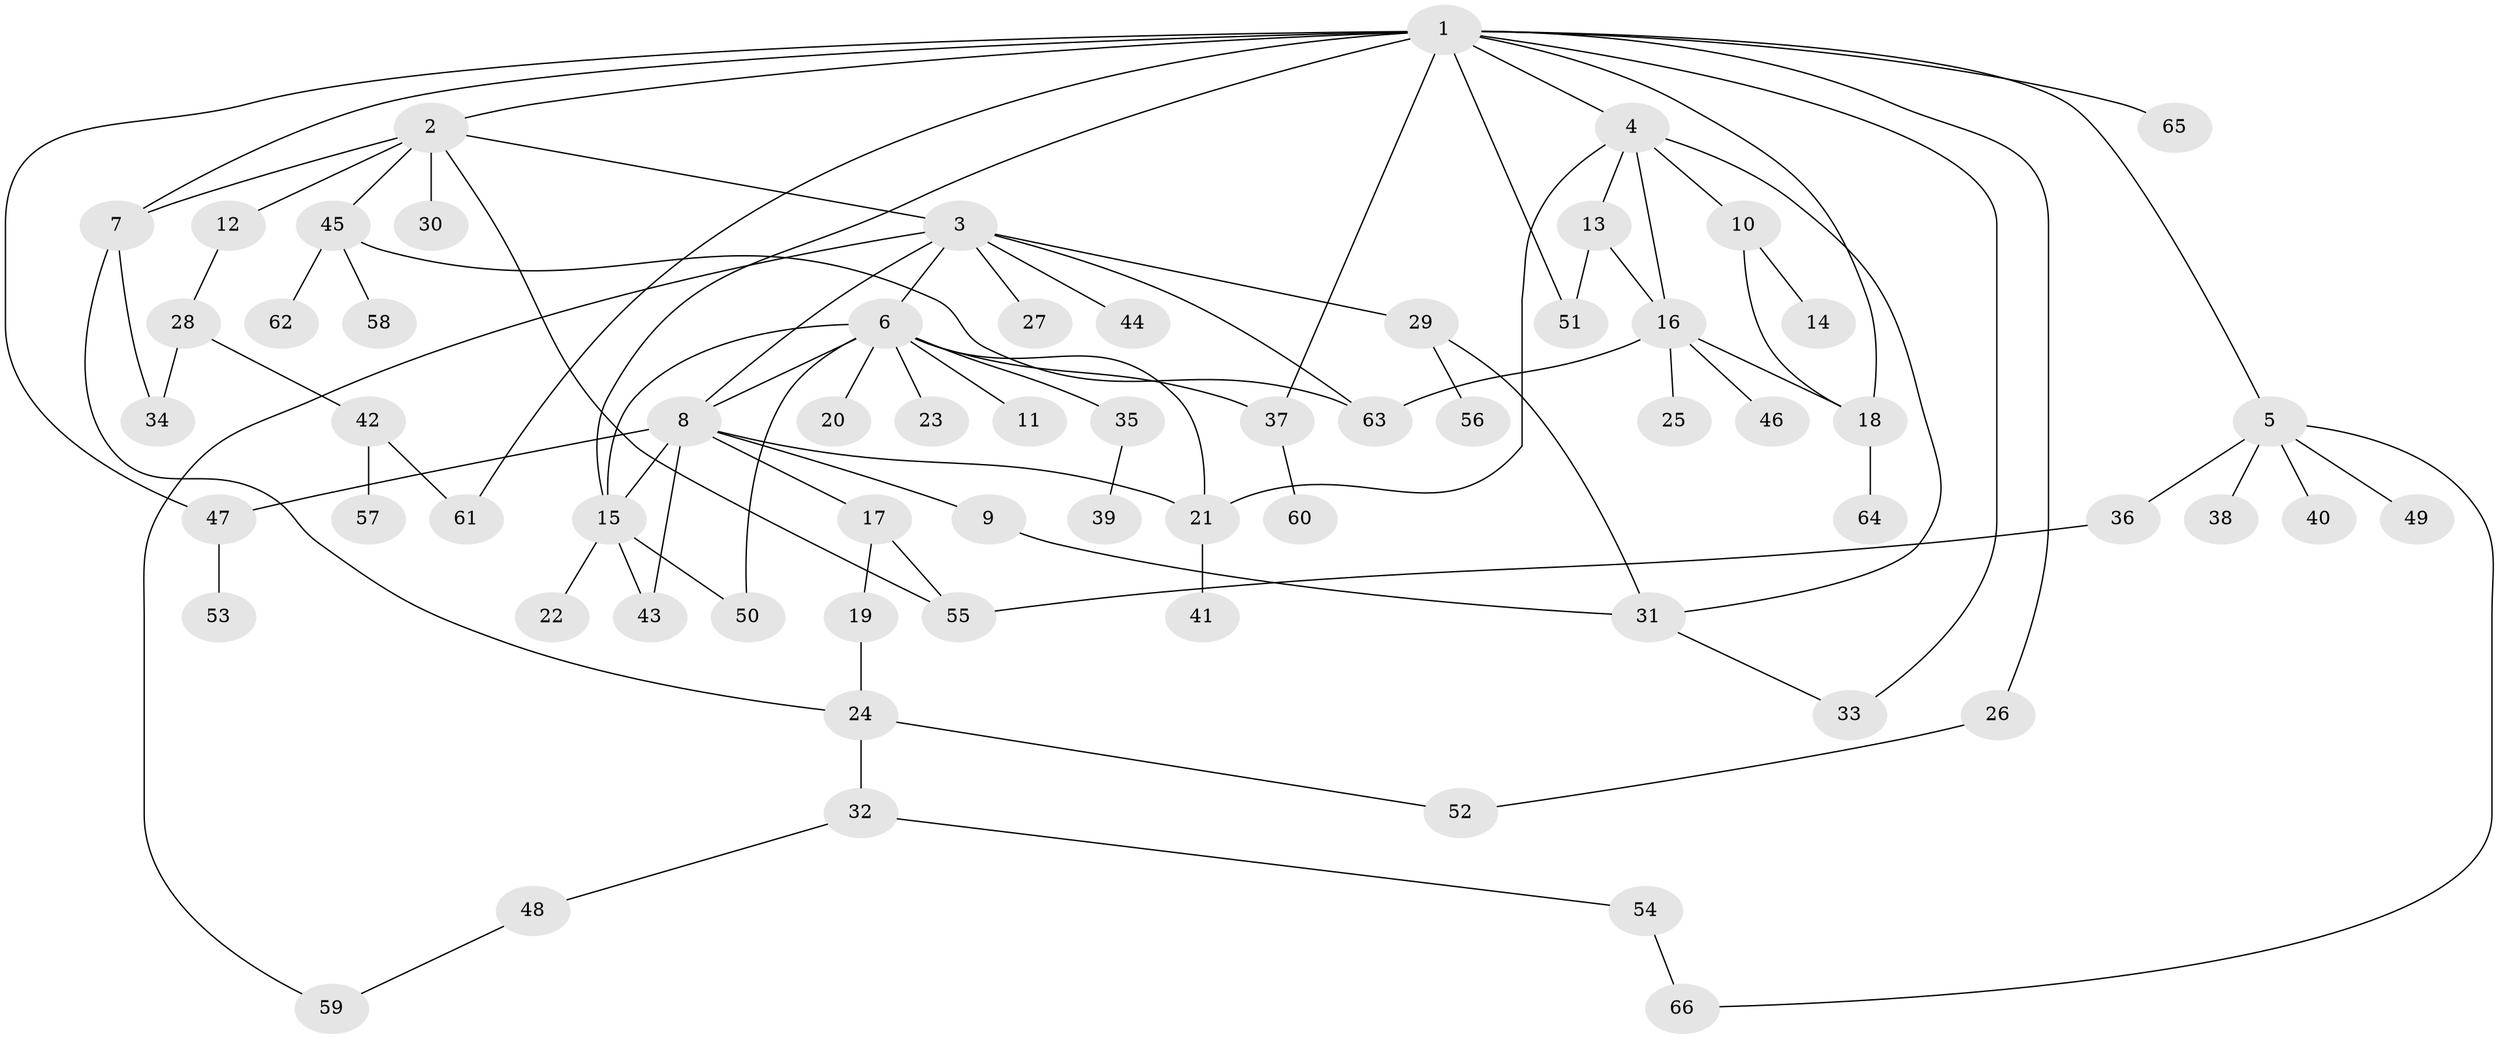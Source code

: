 // coarse degree distribution, {6: 0.07407407407407407, 2: 0.25925925925925924, 5: 0.07407407407407407, 1: 0.18518518518518517, 4: 0.1111111111111111, 7: 0.07407407407407407, 3: 0.18518518518518517, 10: 0.037037037037037035}
// Generated by graph-tools (version 1.1) at 2025/36/03/04/25 23:36:58]
// undirected, 66 vertices, 92 edges
graph export_dot {
  node [color=gray90,style=filled];
  1;
  2;
  3;
  4;
  5;
  6;
  7;
  8;
  9;
  10;
  11;
  12;
  13;
  14;
  15;
  16;
  17;
  18;
  19;
  20;
  21;
  22;
  23;
  24;
  25;
  26;
  27;
  28;
  29;
  30;
  31;
  32;
  33;
  34;
  35;
  36;
  37;
  38;
  39;
  40;
  41;
  42;
  43;
  44;
  45;
  46;
  47;
  48;
  49;
  50;
  51;
  52;
  53;
  54;
  55;
  56;
  57;
  58;
  59;
  60;
  61;
  62;
  63;
  64;
  65;
  66;
  1 -- 2;
  1 -- 4;
  1 -- 5;
  1 -- 7;
  1 -- 15;
  1 -- 18;
  1 -- 26;
  1 -- 33;
  1 -- 37;
  1 -- 47;
  1 -- 51;
  1 -- 61;
  1 -- 65;
  2 -- 3;
  2 -- 7;
  2 -- 12;
  2 -- 30;
  2 -- 45;
  2 -- 55;
  3 -- 6;
  3 -- 8;
  3 -- 27;
  3 -- 29;
  3 -- 44;
  3 -- 59;
  3 -- 63;
  4 -- 10;
  4 -- 13;
  4 -- 16;
  4 -- 21;
  4 -- 31;
  5 -- 36;
  5 -- 38;
  5 -- 40;
  5 -- 49;
  5 -- 66;
  6 -- 8;
  6 -- 11;
  6 -- 15;
  6 -- 20;
  6 -- 21;
  6 -- 23;
  6 -- 35;
  6 -- 37;
  6 -- 50;
  7 -- 24;
  7 -- 34;
  8 -- 9;
  8 -- 15;
  8 -- 17;
  8 -- 21;
  8 -- 43;
  8 -- 47;
  9 -- 31;
  10 -- 14;
  10 -- 18;
  12 -- 28;
  13 -- 16;
  13 -- 51;
  15 -- 22;
  15 -- 43;
  15 -- 50;
  16 -- 18;
  16 -- 25;
  16 -- 46;
  16 -- 63;
  17 -- 19;
  17 -- 55;
  18 -- 64;
  19 -- 24;
  21 -- 41;
  24 -- 32;
  24 -- 52;
  26 -- 52;
  28 -- 34;
  28 -- 42;
  29 -- 31;
  29 -- 56;
  31 -- 33;
  32 -- 48;
  32 -- 54;
  35 -- 39;
  36 -- 55;
  37 -- 60;
  42 -- 57;
  42 -- 61;
  45 -- 58;
  45 -- 62;
  45 -- 63;
  47 -- 53;
  48 -- 59;
  54 -- 66;
}

